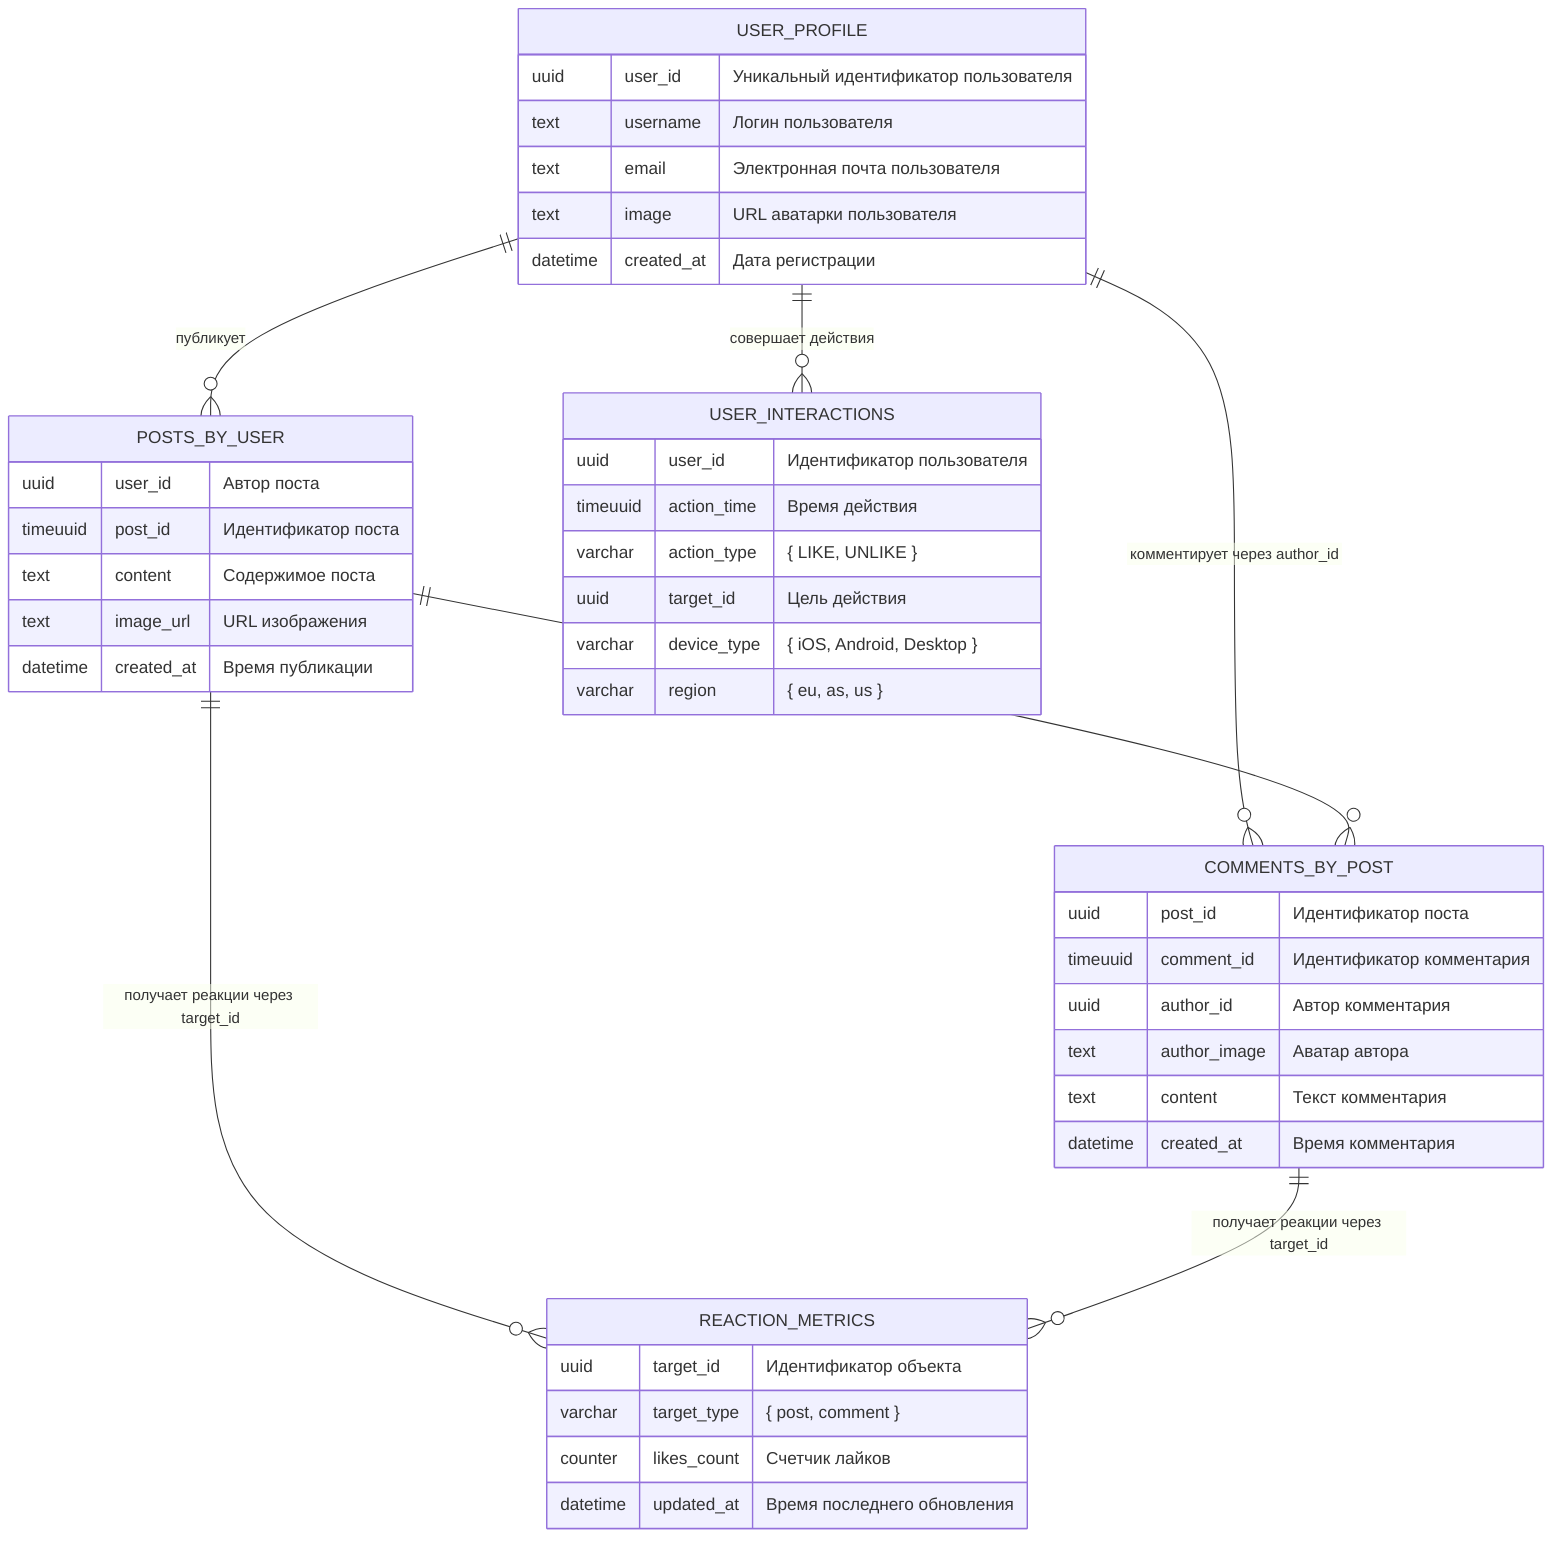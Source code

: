 erDiagram
    USER_PROFILE {
        uuid user_id "Уникальный идентификатор пользователя"
        text username "Логин пользователя"
        text email "Электронная почта пользователя"
        text image "URL аватарки пользователя"
        datetime created_at "Дата регистрации"
    }

    POSTS_BY_USER {
        uuid user_id "Автор поста"
        timeuuid post_id "Идентификатор поста"
        text content "Cодержимое поста"
        text image_url "URL изображения"
        datetime created_at "Время публикации"
    }

    COMMENTS_BY_POST {
        uuid post_id "Идентификатор поста"
        timeuuid comment_id "Идентификатор комментария"
        uuid author_id "Автор комментария"
        text author_image "Аватар автора"
        text content "Текст комментария"
        datetime created_at "Время комментария"
    }

    USER_INTERACTIONS {
        uuid user_id "Идентификатор пользователя"
        timeuuid action_time "Время действия"
        varchar action_type "{ LIKE, UNLIKE }"
        uuid target_id "Цель действия"
        varchar device_type "{ iOS, Android, Desktop }"
        varchar region "{ eu, as, us }"
    }

    REACTION_METRICS {
        uuid target_id "Идентификатор объекта"
        varchar target_type "{ post, comment }"
        counter likes_count "Счетчик лайков"
        datetime updated_at "Время последнего обновления"
    }

    USER_PROFILE ||--o{ POSTS_BY_USER : "публикует"
    USER_PROFILE ||--o{ COMMENTS_BY_POST : "комментирует через author_id"
    USER_PROFILE ||--o{ USER_INTERACTIONS : "совершает действия"
    POSTS_BY_USER ||--o{ COMMENTS_BY_POST : "содержит комментарии через post_id"
    POSTS_BY_USER ||--o{ REACTION_METRICS : "получает реакции через target_id"
    COMMENTS_BY_POST ||--o{ REACTION_METRICS : "получает реакции через target_id"